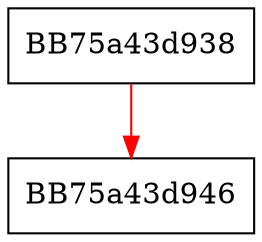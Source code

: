 digraph IsPathNotFoundEnabled {
  node [shape="box"];
  graph [splines=ortho];
  BB75a43d938 -> BB75a43d946 [color="red"];
}